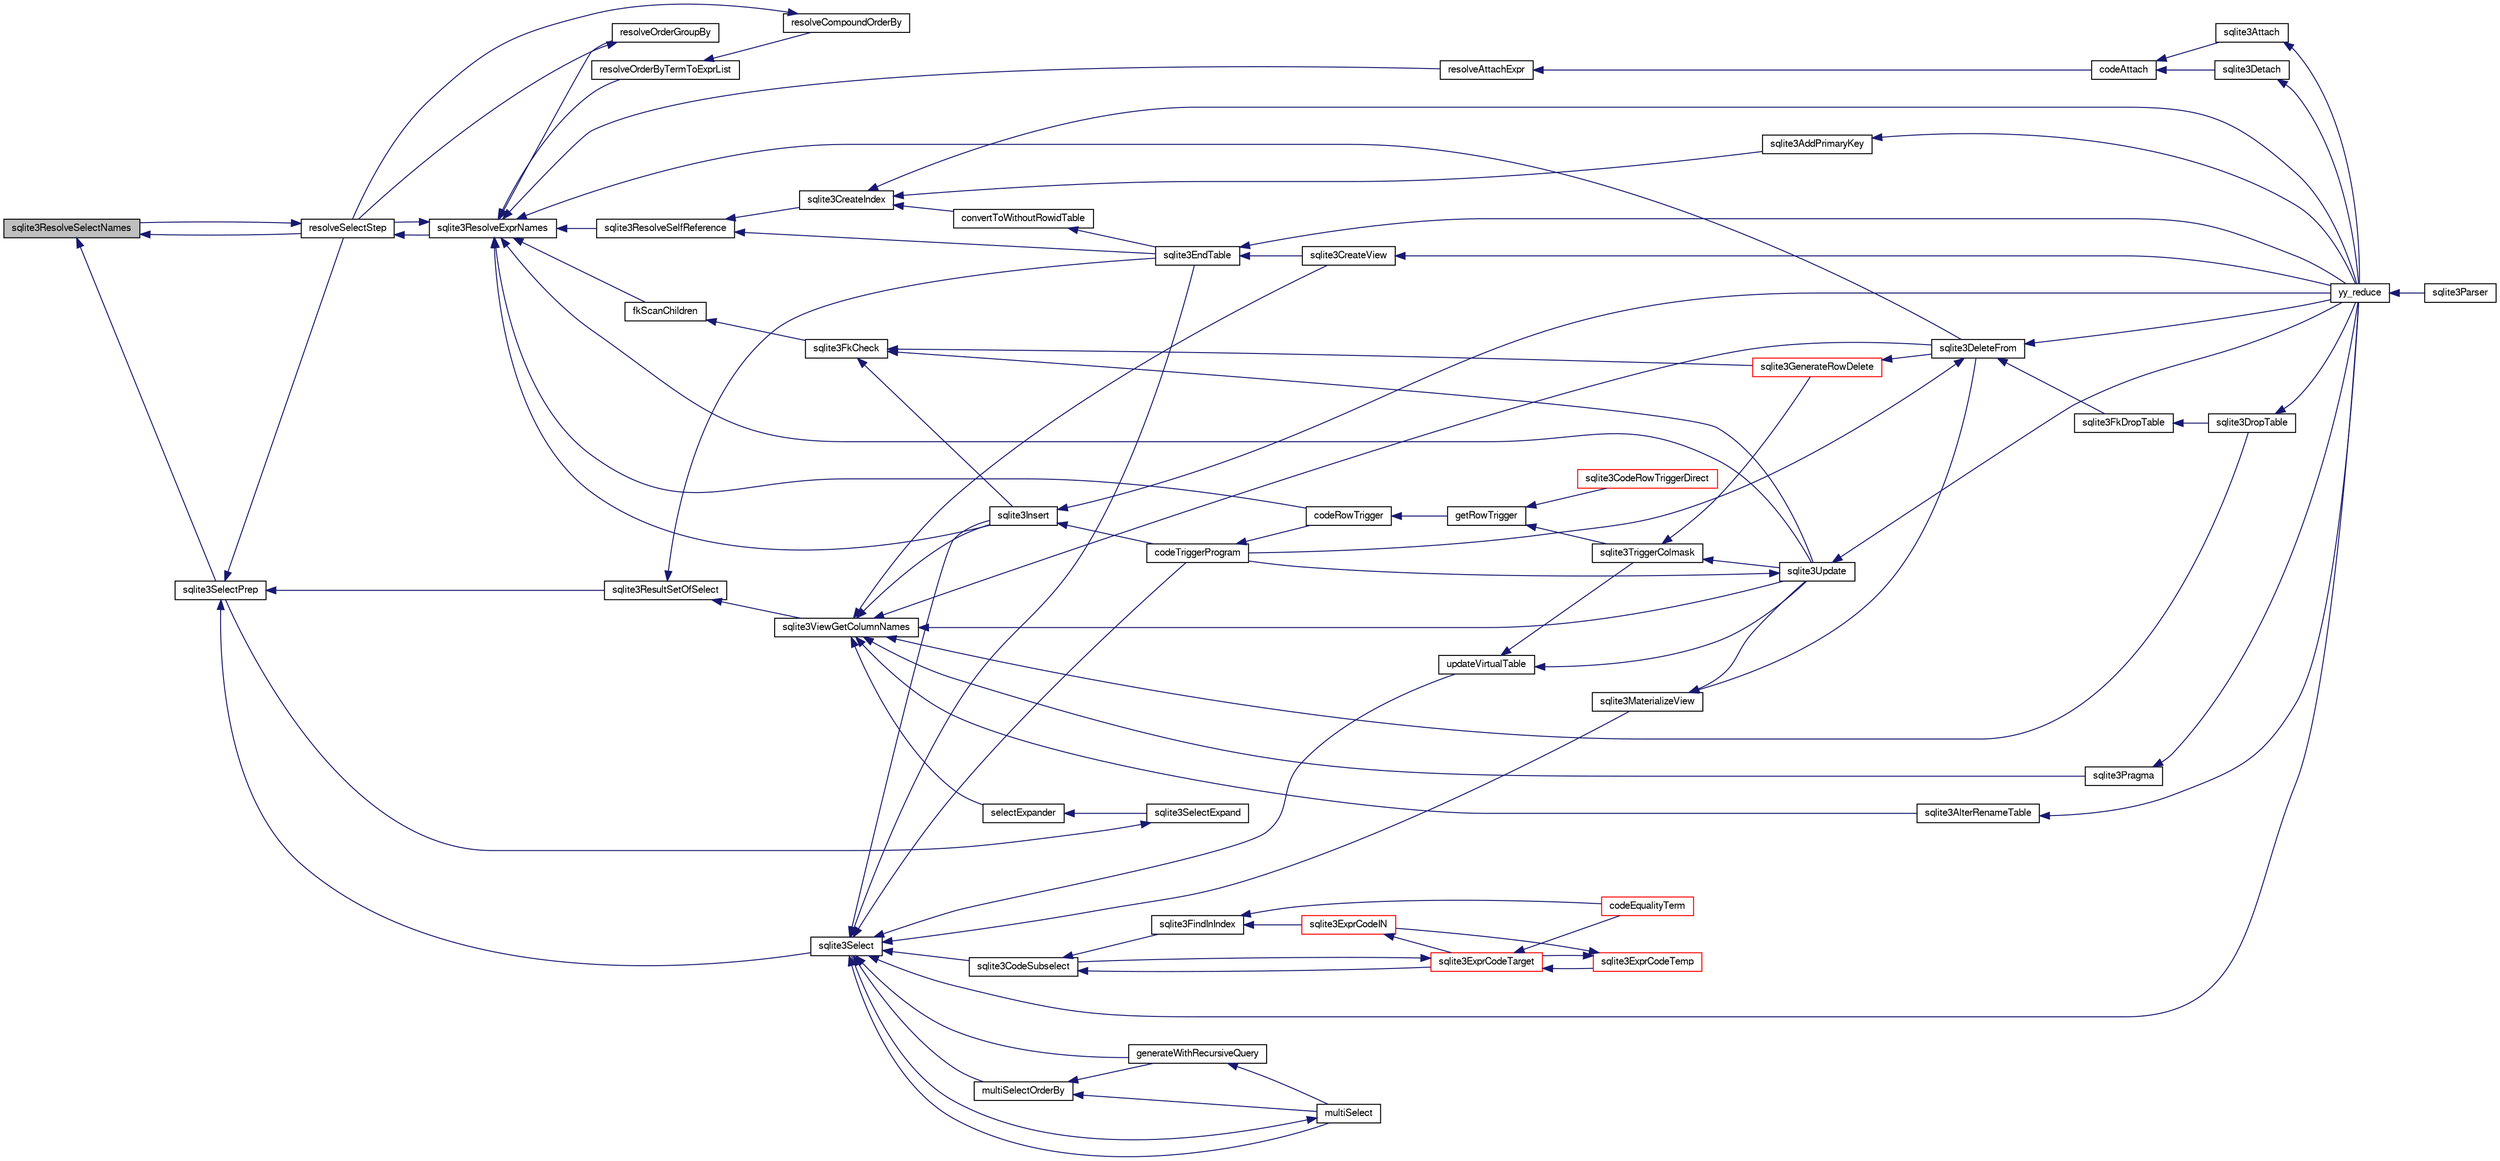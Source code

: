 digraph "sqlite3ResolveSelectNames"
{
  edge [fontname="FreeSans",fontsize="10",labelfontname="FreeSans",labelfontsize="10"];
  node [fontname="FreeSans",fontsize="10",shape=record];
  rankdir="LR";
  Node680604 [label="sqlite3ResolveSelectNames",height=0.2,width=0.4,color="black", fillcolor="grey75", style="filled", fontcolor="black"];
  Node680604 -> Node680605 [dir="back",color="midnightblue",fontsize="10",style="solid",fontname="FreeSans"];
  Node680605 [label="resolveSelectStep",height=0.2,width=0.4,color="black", fillcolor="white", style="filled",URL="$sqlite3_8c.html#a0b9015a9e505c63fd104dcbad672c814"];
  Node680605 -> Node680606 [dir="back",color="midnightblue",fontsize="10",style="solid",fontname="FreeSans"];
  Node680606 [label="sqlite3ResolveExprNames",height=0.2,width=0.4,color="black", fillcolor="white", style="filled",URL="$sqlite3_8c.html#a537cf717a3f847807d3a3fd65da636ad"];
  Node680606 -> Node680607 [dir="back",color="midnightblue",fontsize="10",style="solid",fontname="FreeSans"];
  Node680607 [label="resolveOrderByTermToExprList",height=0.2,width=0.4,color="black", fillcolor="white", style="filled",URL="$sqlite3_8c.html#ac7f7eabdc769257622ad90aac3e02fe6"];
  Node680607 -> Node680608 [dir="back",color="midnightblue",fontsize="10",style="solid",fontname="FreeSans"];
  Node680608 [label="resolveCompoundOrderBy",height=0.2,width=0.4,color="black", fillcolor="white", style="filled",URL="$sqlite3_8c.html#a462c5aa49cfd6aad6a92fa60ddefc569"];
  Node680608 -> Node680605 [dir="back",color="midnightblue",fontsize="10",style="solid",fontname="FreeSans"];
  Node680606 -> Node680609 [dir="back",color="midnightblue",fontsize="10",style="solid",fontname="FreeSans"];
  Node680609 [label="resolveOrderGroupBy",height=0.2,width=0.4,color="black", fillcolor="white", style="filled",URL="$sqlite3_8c.html#a4dc8ed6177a5de887eae1010992e3d00"];
  Node680609 -> Node680605 [dir="back",color="midnightblue",fontsize="10",style="solid",fontname="FreeSans"];
  Node680606 -> Node680605 [dir="back",color="midnightblue",fontsize="10",style="solid",fontname="FreeSans"];
  Node680606 -> Node680610 [dir="back",color="midnightblue",fontsize="10",style="solid",fontname="FreeSans"];
  Node680610 [label="sqlite3ResolveSelfReference",height=0.2,width=0.4,color="black", fillcolor="white", style="filled",URL="$sqlite3_8c.html#ab524095a849de78f8728167d19336094"];
  Node680610 -> Node680611 [dir="back",color="midnightblue",fontsize="10",style="solid",fontname="FreeSans"];
  Node680611 [label="sqlite3EndTable",height=0.2,width=0.4,color="black", fillcolor="white", style="filled",URL="$sqlite3_8c.html#a7b5f2c66c0f0b6f819d970ca389768b0"];
  Node680611 -> Node680612 [dir="back",color="midnightblue",fontsize="10",style="solid",fontname="FreeSans"];
  Node680612 [label="sqlite3CreateView",height=0.2,width=0.4,color="black", fillcolor="white", style="filled",URL="$sqlite3_8c.html#a9d85cb00ff71dee5cd9a019503a6982e"];
  Node680612 -> Node680613 [dir="back",color="midnightblue",fontsize="10",style="solid",fontname="FreeSans"];
  Node680613 [label="yy_reduce",height=0.2,width=0.4,color="black", fillcolor="white", style="filled",URL="$sqlite3_8c.html#a7c419a9b25711c666a9a2449ef377f14"];
  Node680613 -> Node680614 [dir="back",color="midnightblue",fontsize="10",style="solid",fontname="FreeSans"];
  Node680614 [label="sqlite3Parser",height=0.2,width=0.4,color="black", fillcolor="white", style="filled",URL="$sqlite3_8c.html#a0327d71a5fabe0b6a343d78a2602e72a"];
  Node680611 -> Node680613 [dir="back",color="midnightblue",fontsize="10",style="solid",fontname="FreeSans"];
  Node680610 -> Node680615 [dir="back",color="midnightblue",fontsize="10",style="solid",fontname="FreeSans"];
  Node680615 [label="sqlite3CreateIndex",height=0.2,width=0.4,color="black", fillcolor="white", style="filled",URL="$sqlite3_8c.html#a8dbe5e590ab6c58a8c45f34f7c81e825"];
  Node680615 -> Node680616 [dir="back",color="midnightblue",fontsize="10",style="solid",fontname="FreeSans"];
  Node680616 [label="sqlite3AddPrimaryKey",height=0.2,width=0.4,color="black", fillcolor="white", style="filled",URL="$sqlite3_8c.html#af2b0672c3379d2a7d927d210ae0ade62"];
  Node680616 -> Node680613 [dir="back",color="midnightblue",fontsize="10",style="solid",fontname="FreeSans"];
  Node680615 -> Node680617 [dir="back",color="midnightblue",fontsize="10",style="solid",fontname="FreeSans"];
  Node680617 [label="convertToWithoutRowidTable",height=0.2,width=0.4,color="black", fillcolor="white", style="filled",URL="$sqlite3_8c.html#a0d41effc4e4a0ba740429a08f6747313"];
  Node680617 -> Node680611 [dir="back",color="midnightblue",fontsize="10",style="solid",fontname="FreeSans"];
  Node680615 -> Node680613 [dir="back",color="midnightblue",fontsize="10",style="solid",fontname="FreeSans"];
  Node680606 -> Node680618 [dir="back",color="midnightblue",fontsize="10",style="solid",fontname="FreeSans"];
  Node680618 [label="resolveAttachExpr",height=0.2,width=0.4,color="black", fillcolor="white", style="filled",URL="$sqlite3_8c.html#a2b0ae2ee3fae38ccc805f582a9ce38f5"];
  Node680618 -> Node680619 [dir="back",color="midnightblue",fontsize="10",style="solid",fontname="FreeSans"];
  Node680619 [label="codeAttach",height=0.2,width=0.4,color="black", fillcolor="white", style="filled",URL="$sqlite3_8c.html#ade4e9e30d828a19c191fdcb098676d5b"];
  Node680619 -> Node680620 [dir="back",color="midnightblue",fontsize="10",style="solid",fontname="FreeSans"];
  Node680620 [label="sqlite3Detach",height=0.2,width=0.4,color="black", fillcolor="white", style="filled",URL="$sqlite3_8c.html#ab1a5a0b01c7560aef5e0b8603a68747d"];
  Node680620 -> Node680613 [dir="back",color="midnightblue",fontsize="10",style="solid",fontname="FreeSans"];
  Node680619 -> Node680621 [dir="back",color="midnightblue",fontsize="10",style="solid",fontname="FreeSans"];
  Node680621 [label="sqlite3Attach",height=0.2,width=0.4,color="black", fillcolor="white", style="filled",URL="$sqlite3_8c.html#ae0907fe0b43cc1b4c7e6a16213e8546f"];
  Node680621 -> Node680613 [dir="back",color="midnightblue",fontsize="10",style="solid",fontname="FreeSans"];
  Node680606 -> Node680622 [dir="back",color="midnightblue",fontsize="10",style="solid",fontname="FreeSans"];
  Node680622 [label="sqlite3DeleteFrom",height=0.2,width=0.4,color="black", fillcolor="white", style="filled",URL="$sqlite3_8c.html#ab9b4b45349188b49eabb23f94608a091"];
  Node680622 -> Node680623 [dir="back",color="midnightblue",fontsize="10",style="solid",fontname="FreeSans"];
  Node680623 [label="sqlite3FkDropTable",height=0.2,width=0.4,color="black", fillcolor="white", style="filled",URL="$sqlite3_8c.html#a1218c6fc74e89152ceaa4760e82f5ef9"];
  Node680623 -> Node680624 [dir="back",color="midnightblue",fontsize="10",style="solid",fontname="FreeSans"];
  Node680624 [label="sqlite3DropTable",height=0.2,width=0.4,color="black", fillcolor="white", style="filled",URL="$sqlite3_8c.html#a5534f77364b5568783c0e50db3c9defb"];
  Node680624 -> Node680613 [dir="back",color="midnightblue",fontsize="10",style="solid",fontname="FreeSans"];
  Node680622 -> Node680625 [dir="back",color="midnightblue",fontsize="10",style="solid",fontname="FreeSans"];
  Node680625 [label="codeTriggerProgram",height=0.2,width=0.4,color="black", fillcolor="white", style="filled",URL="$sqlite3_8c.html#a120801f59d9281d201d2ff4b2606836e"];
  Node680625 -> Node680626 [dir="back",color="midnightblue",fontsize="10",style="solid",fontname="FreeSans"];
  Node680626 [label="codeRowTrigger",height=0.2,width=0.4,color="black", fillcolor="white", style="filled",URL="$sqlite3_8c.html#a463cea5aaaf388b560b206570a0022fc"];
  Node680626 -> Node680627 [dir="back",color="midnightblue",fontsize="10",style="solid",fontname="FreeSans"];
  Node680627 [label="getRowTrigger",height=0.2,width=0.4,color="black", fillcolor="white", style="filled",URL="$sqlite3_8c.html#a69626ef20b540d1a2b19cf56f3f45689"];
  Node680627 -> Node680628 [dir="back",color="midnightblue",fontsize="10",style="solid",fontname="FreeSans"];
  Node680628 [label="sqlite3CodeRowTriggerDirect",height=0.2,width=0.4,color="red", fillcolor="white", style="filled",URL="$sqlite3_8c.html#ad92829f9001bcf89a0299dad5a48acd4"];
  Node680627 -> Node680635 [dir="back",color="midnightblue",fontsize="10",style="solid",fontname="FreeSans"];
  Node680635 [label="sqlite3TriggerColmask",height=0.2,width=0.4,color="black", fillcolor="white", style="filled",URL="$sqlite3_8c.html#acace8e99e37ae5e84ea03c65e820c540"];
  Node680635 -> Node680630 [dir="back",color="midnightblue",fontsize="10",style="solid",fontname="FreeSans"];
  Node680630 [label="sqlite3GenerateRowDelete",height=0.2,width=0.4,color="red", fillcolor="white", style="filled",URL="$sqlite3_8c.html#a2c76cbf3027fc18fdbb8cb4cd96b77d9"];
  Node680630 -> Node680622 [dir="back",color="midnightblue",fontsize="10",style="solid",fontname="FreeSans"];
  Node680635 -> Node680633 [dir="back",color="midnightblue",fontsize="10",style="solid",fontname="FreeSans"];
  Node680633 [label="sqlite3Update",height=0.2,width=0.4,color="black", fillcolor="white", style="filled",URL="$sqlite3_8c.html#ac5aa67c46e8cc8174566fabe6809fafa"];
  Node680633 -> Node680625 [dir="back",color="midnightblue",fontsize="10",style="solid",fontname="FreeSans"];
  Node680633 -> Node680613 [dir="back",color="midnightblue",fontsize="10",style="solid",fontname="FreeSans"];
  Node680622 -> Node680613 [dir="back",color="midnightblue",fontsize="10",style="solid",fontname="FreeSans"];
  Node680606 -> Node680636 [dir="back",color="midnightblue",fontsize="10",style="solid",fontname="FreeSans"];
  Node680636 [label="fkScanChildren",height=0.2,width=0.4,color="black", fillcolor="white", style="filled",URL="$sqlite3_8c.html#a67c9dcb484336b3155e7a82a037d4691"];
  Node680636 -> Node680637 [dir="back",color="midnightblue",fontsize="10",style="solid",fontname="FreeSans"];
  Node680637 [label="sqlite3FkCheck",height=0.2,width=0.4,color="black", fillcolor="white", style="filled",URL="$sqlite3_8c.html#aa38fb76c7d6f48f19772877a41703b92"];
  Node680637 -> Node680630 [dir="back",color="midnightblue",fontsize="10",style="solid",fontname="FreeSans"];
  Node680637 -> Node680632 [dir="back",color="midnightblue",fontsize="10",style="solid",fontname="FreeSans"];
  Node680632 [label="sqlite3Insert",height=0.2,width=0.4,color="black", fillcolor="white", style="filled",URL="$sqlite3_8c.html#a5b17c9c2000bae6bdff8e6be48d7dc2b"];
  Node680632 -> Node680625 [dir="back",color="midnightblue",fontsize="10",style="solid",fontname="FreeSans"];
  Node680632 -> Node680613 [dir="back",color="midnightblue",fontsize="10",style="solid",fontname="FreeSans"];
  Node680637 -> Node680633 [dir="back",color="midnightblue",fontsize="10",style="solid",fontname="FreeSans"];
  Node680606 -> Node680632 [dir="back",color="midnightblue",fontsize="10",style="solid",fontname="FreeSans"];
  Node680606 -> Node680626 [dir="back",color="midnightblue",fontsize="10",style="solid",fontname="FreeSans"];
  Node680606 -> Node680633 [dir="back",color="midnightblue",fontsize="10",style="solid",fontname="FreeSans"];
  Node680605 -> Node680604 [dir="back",color="midnightblue",fontsize="10",style="solid",fontname="FreeSans"];
  Node680604 -> Node680638 [dir="back",color="midnightblue",fontsize="10",style="solid",fontname="FreeSans"];
  Node680638 [label="sqlite3SelectPrep",height=0.2,width=0.4,color="black", fillcolor="white", style="filled",URL="$sqlite3_8c.html#aa4385bd53c0a43dea72fbc23cc78e1c6"];
  Node680638 -> Node680605 [dir="back",color="midnightblue",fontsize="10",style="solid",fontname="FreeSans"];
  Node680638 -> Node680639 [dir="back",color="midnightblue",fontsize="10",style="solid",fontname="FreeSans"];
  Node680639 [label="sqlite3ResultSetOfSelect",height=0.2,width=0.4,color="black", fillcolor="white", style="filled",URL="$sqlite3_8c.html#ade35a86757654a36498d74152aa2fda8"];
  Node680639 -> Node680611 [dir="back",color="midnightblue",fontsize="10",style="solid",fontname="FreeSans"];
  Node680639 -> Node680640 [dir="back",color="midnightblue",fontsize="10",style="solid",fontname="FreeSans"];
  Node680640 [label="sqlite3ViewGetColumnNames",height=0.2,width=0.4,color="black", fillcolor="white", style="filled",URL="$sqlite3_8c.html#aebc7cd8d9e2bd174ae0a60363d3f6ce8"];
  Node680640 -> Node680641 [dir="back",color="midnightblue",fontsize="10",style="solid",fontname="FreeSans"];
  Node680641 [label="sqlite3AlterRenameTable",height=0.2,width=0.4,color="black", fillcolor="white", style="filled",URL="$sqlite3_8c.html#aa5cfdb507ff74e559f2efb0318c96d2c"];
  Node680641 -> Node680613 [dir="back",color="midnightblue",fontsize="10",style="solid",fontname="FreeSans"];
  Node680640 -> Node680612 [dir="back",color="midnightblue",fontsize="10",style="solid",fontname="FreeSans"];
  Node680640 -> Node680624 [dir="back",color="midnightblue",fontsize="10",style="solid",fontname="FreeSans"];
  Node680640 -> Node680622 [dir="back",color="midnightblue",fontsize="10",style="solid",fontname="FreeSans"];
  Node680640 -> Node680632 [dir="back",color="midnightblue",fontsize="10",style="solid",fontname="FreeSans"];
  Node680640 -> Node680642 [dir="back",color="midnightblue",fontsize="10",style="solid",fontname="FreeSans"];
  Node680642 [label="sqlite3Pragma",height=0.2,width=0.4,color="black", fillcolor="white", style="filled",URL="$sqlite3_8c.html#a111391370f58f8e6a6eca51fd34d62ed"];
  Node680642 -> Node680613 [dir="back",color="midnightblue",fontsize="10",style="solid",fontname="FreeSans"];
  Node680640 -> Node680643 [dir="back",color="midnightblue",fontsize="10",style="solid",fontname="FreeSans"];
  Node680643 [label="selectExpander",height=0.2,width=0.4,color="black", fillcolor="white", style="filled",URL="$sqlite3_8c.html#abee977318fbf74531340c6e41b0ca953"];
  Node680643 -> Node680644 [dir="back",color="midnightblue",fontsize="10",style="solid",fontname="FreeSans"];
  Node680644 [label="sqlite3SelectExpand",height=0.2,width=0.4,color="black", fillcolor="white", style="filled",URL="$sqlite3_8c.html#ae55acd1d8219505e629c2148950fa3de"];
  Node680644 -> Node680638 [dir="back",color="midnightblue",fontsize="10",style="solid",fontname="FreeSans"];
  Node680640 -> Node680633 [dir="back",color="midnightblue",fontsize="10",style="solid",fontname="FreeSans"];
  Node680638 -> Node680645 [dir="back",color="midnightblue",fontsize="10",style="solid",fontname="FreeSans"];
  Node680645 [label="sqlite3Select",height=0.2,width=0.4,color="black", fillcolor="white", style="filled",URL="$sqlite3_8c.html#a2465ee8c956209ba4b272477b7c21a45"];
  Node680645 -> Node680646 [dir="back",color="midnightblue",fontsize="10",style="solid",fontname="FreeSans"];
  Node680646 [label="sqlite3CodeSubselect",height=0.2,width=0.4,color="black", fillcolor="white", style="filled",URL="$sqlite3_8c.html#aa69b46d2204a1d1b110107a1be12ee0c"];
  Node680646 -> Node680647 [dir="back",color="midnightblue",fontsize="10",style="solid",fontname="FreeSans"];
  Node680647 [label="sqlite3FindInIndex",height=0.2,width=0.4,color="black", fillcolor="white", style="filled",URL="$sqlite3_8c.html#af7d8c56ab0231f44bb5f87b3fafeffb2"];
  Node680647 -> Node680648 [dir="back",color="midnightblue",fontsize="10",style="solid",fontname="FreeSans"];
  Node680648 [label="sqlite3ExprCodeIN",height=0.2,width=0.4,color="red", fillcolor="white", style="filled",URL="$sqlite3_8c.html#ad9cf4f5b5ffb90c24a4a0900c8626193"];
  Node680648 -> Node680649 [dir="back",color="midnightblue",fontsize="10",style="solid",fontname="FreeSans"];
  Node680649 [label="sqlite3ExprCodeTarget",height=0.2,width=0.4,color="red", fillcolor="white", style="filled",URL="$sqlite3_8c.html#a4f308397a0a3ed299ed31aaa1ae2a293"];
  Node680649 -> Node680646 [dir="back",color="midnightblue",fontsize="10",style="solid",fontname="FreeSans"];
  Node680649 -> Node680650 [dir="back",color="midnightblue",fontsize="10",style="solid",fontname="FreeSans"];
  Node680650 [label="sqlite3ExprCodeTemp",height=0.2,width=0.4,color="red", fillcolor="white", style="filled",URL="$sqlite3_8c.html#a3bc5c1ccb3c5851847e2aeb4a84ae1fc"];
  Node680650 -> Node680648 [dir="back",color="midnightblue",fontsize="10",style="solid",fontname="FreeSans"];
  Node680650 -> Node680649 [dir="back",color="midnightblue",fontsize="10",style="solid",fontname="FreeSans"];
  Node680649 -> Node680684 [dir="back",color="midnightblue",fontsize="10",style="solid",fontname="FreeSans"];
  Node680684 [label="codeEqualityTerm",height=0.2,width=0.4,color="red", fillcolor="white", style="filled",URL="$sqlite3_8c.html#ad88a57073f031452c9843e97f15acc47"];
  Node680647 -> Node680684 [dir="back",color="midnightblue",fontsize="10",style="solid",fontname="FreeSans"];
  Node680646 -> Node680649 [dir="back",color="midnightblue",fontsize="10",style="solid",fontname="FreeSans"];
  Node680645 -> Node680611 [dir="back",color="midnightblue",fontsize="10",style="solid",fontname="FreeSans"];
  Node680645 -> Node680686 [dir="back",color="midnightblue",fontsize="10",style="solid",fontname="FreeSans"];
  Node680686 [label="sqlite3MaterializeView",height=0.2,width=0.4,color="black", fillcolor="white", style="filled",URL="$sqlite3_8c.html#a4557984b0b75f998fb0c3f231c9b1def"];
  Node680686 -> Node680622 [dir="back",color="midnightblue",fontsize="10",style="solid",fontname="FreeSans"];
  Node680686 -> Node680633 [dir="back",color="midnightblue",fontsize="10",style="solid",fontname="FreeSans"];
  Node680645 -> Node680632 [dir="back",color="midnightblue",fontsize="10",style="solid",fontname="FreeSans"];
  Node680645 -> Node680668 [dir="back",color="midnightblue",fontsize="10",style="solid",fontname="FreeSans"];
  Node680668 [label="generateWithRecursiveQuery",height=0.2,width=0.4,color="black", fillcolor="white", style="filled",URL="$sqlite3_8c.html#ade2c3663fa9c3b9676507984b9483942"];
  Node680668 -> Node680669 [dir="back",color="midnightblue",fontsize="10",style="solid",fontname="FreeSans"];
  Node680669 [label="multiSelect",height=0.2,width=0.4,color="black", fillcolor="white", style="filled",URL="$sqlite3_8c.html#a6456c61f3d9b2389738753cedfa24fa7"];
  Node680669 -> Node680645 [dir="back",color="midnightblue",fontsize="10",style="solid",fontname="FreeSans"];
  Node680645 -> Node680669 [dir="back",color="midnightblue",fontsize="10",style="solid",fontname="FreeSans"];
  Node680645 -> Node680670 [dir="back",color="midnightblue",fontsize="10",style="solid",fontname="FreeSans"];
  Node680670 [label="multiSelectOrderBy",height=0.2,width=0.4,color="black", fillcolor="white", style="filled",URL="$sqlite3_8c.html#afcdb8488c6f4dfdadaf9f04bca35b808"];
  Node680670 -> Node680668 [dir="back",color="midnightblue",fontsize="10",style="solid",fontname="FreeSans"];
  Node680670 -> Node680669 [dir="back",color="midnightblue",fontsize="10",style="solid",fontname="FreeSans"];
  Node680645 -> Node680625 [dir="back",color="midnightblue",fontsize="10",style="solid",fontname="FreeSans"];
  Node680645 -> Node680687 [dir="back",color="midnightblue",fontsize="10",style="solid",fontname="FreeSans"];
  Node680687 [label="updateVirtualTable",height=0.2,width=0.4,color="black", fillcolor="white", style="filled",URL="$sqlite3_8c.html#a740220531db9293c39a2cdd7da3f74e1"];
  Node680687 -> Node680635 [dir="back",color="midnightblue",fontsize="10",style="solid",fontname="FreeSans"];
  Node680687 -> Node680633 [dir="back",color="midnightblue",fontsize="10",style="solid",fontname="FreeSans"];
  Node680645 -> Node680613 [dir="back",color="midnightblue",fontsize="10",style="solid",fontname="FreeSans"];
}
